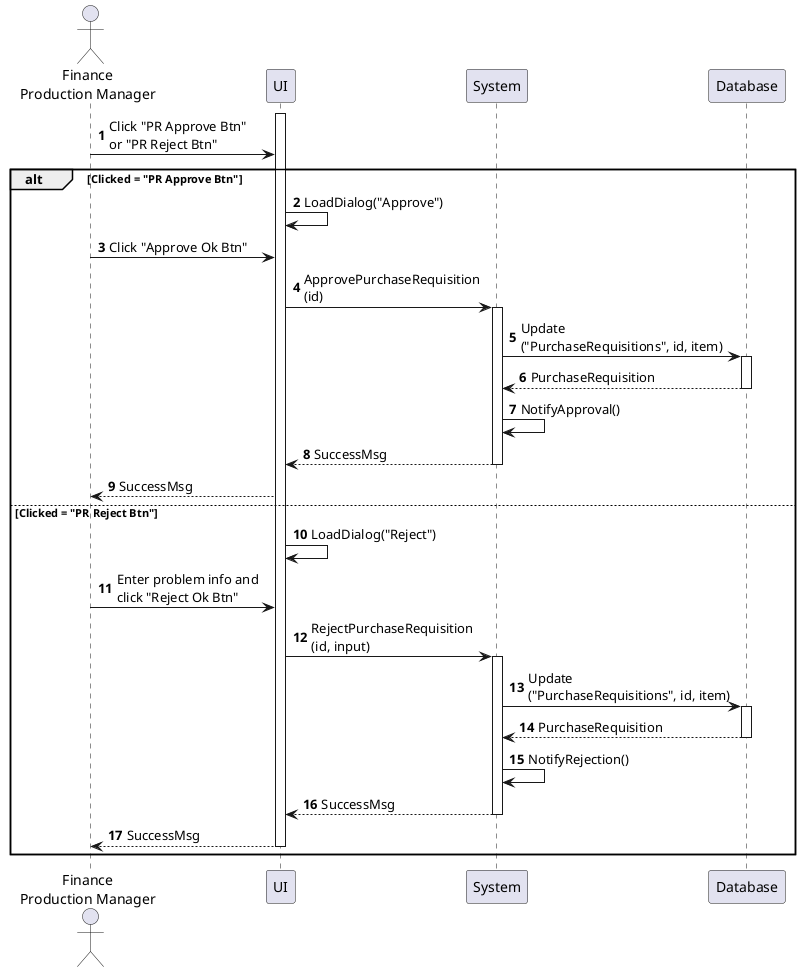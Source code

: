 @startuml purchase-requisition-approve
autonumber

actor "Finance\nProduction Manager" as a
participant UI as f
participant System as b
participant Database as d

activate f
a -> f : Click "PR Approve Btn"\nor "PR Reject Btn"

alt Clicked = "PR Approve Btn"
    f -> f : LoadDialog("Approve")
    a -> f : Click "Approve Ok Btn"
    f -> b : ApprovePurchaseRequisition\n(id)
    activate b
    b -> d : Update\n("PurchaseRequisitions", id, item)
    activate d
    return PurchaseRequisition
    b -> b : NotifyApproval()
    b --> f : SuccessMsg
    deactivate b
    f --> a : SuccessMsg
else Clicked = "PR Reject Btn"
    f -> f : LoadDialog("Reject")
    a -> f : Enter problem info and\nclick "Reject Ok Btn"
    f -> b : RejectPurchaseRequisition\n(id, input)
    activate b
    b -> d : Update\n("PurchaseRequisitions", id, item)
    activate d
    return PurchaseRequisition
    b -> b : NotifyRejection()
    return SuccessMsg
    f --> a : SuccessMsg
    deactivate f
end
@enduml